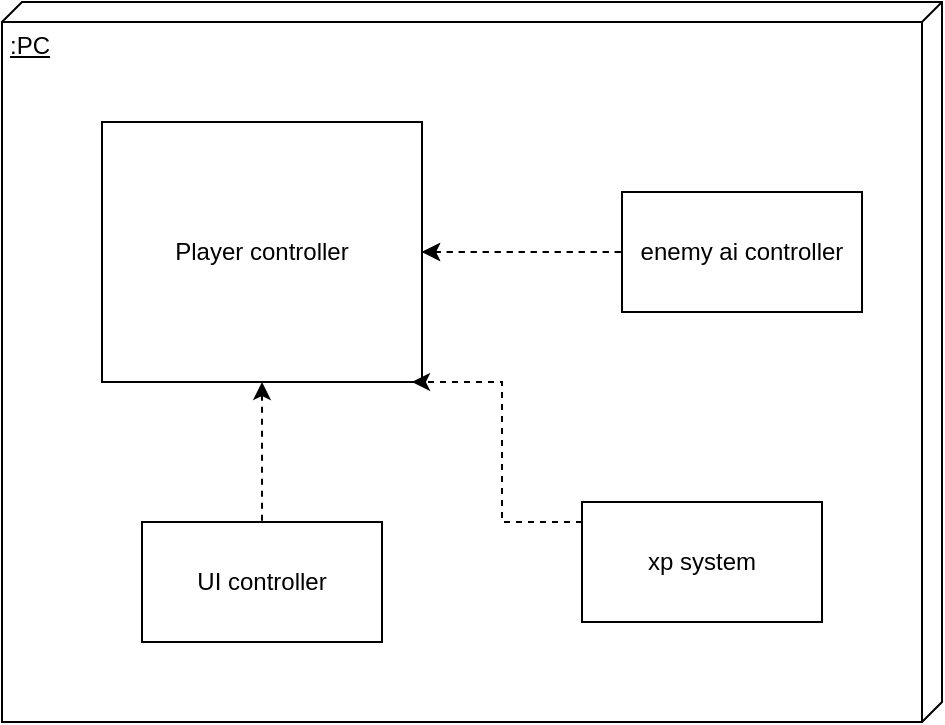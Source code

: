 <mxfile version="21.1.2" type="device">
  <diagram name="Page-1" id="1ecx687-9xLj5Babw4yN">
    <mxGraphModel dx="1418" dy="820" grid="1" gridSize="10" guides="1" tooltips="1" connect="1" arrows="1" fold="1" page="1" pageScale="1" pageWidth="850" pageHeight="1100" math="0" shadow="0">
      <root>
        <mxCell id="0" />
        <mxCell id="1" parent="0" />
        <mxCell id="bX_yzpHEBENAMoj_wyub-1" value=":PC" style="verticalAlign=top;align=left;spacingTop=8;spacingLeft=2;spacingRight=12;shape=cube;size=10;direction=south;fontStyle=4;html=1;movable=0;resizable=0;rotatable=0;deletable=0;editable=0;connectable=0;locked=1;" parent="1" vertex="1">
          <mxGeometry x="10" y="10" width="470" height="360" as="geometry" />
        </mxCell>
        <mxCell id="bX_yzpHEBENAMoj_wyub-4" value="" style="edgeStyle=orthogonalEdgeStyle;rounded=0;orthogonalLoop=1;jettySize=auto;html=1;startArrow=classic;startFill=1;endArrow=none;endFill=0;dashed=1;" parent="1" source="bX_yzpHEBENAMoj_wyub-2" target="bX_yzpHEBENAMoj_wyub-3" edge="1">
          <mxGeometry relative="1" as="geometry" />
        </mxCell>
        <mxCell id="bX_yzpHEBENAMoj_wyub-6" value="" style="edgeStyle=orthogonalEdgeStyle;rounded=0;orthogonalLoop=1;jettySize=auto;html=1;dashed=1;startArrow=classic;startFill=1;endArrow=none;endFill=0;" parent="1" source="bX_yzpHEBENAMoj_wyub-2" target="bX_yzpHEBENAMoj_wyub-5" edge="1">
          <mxGeometry relative="1" as="geometry" />
        </mxCell>
        <mxCell id="bX_yzpHEBENAMoj_wyub-7" value="" style="edgeStyle=orthogonalEdgeStyle;rounded=0;orthogonalLoop=1;jettySize=auto;html=1;dashed=1;startArrow=classic;startFill=1;endArrow=none;endFill=0;" parent="1" source="bX_yzpHEBENAMoj_wyub-2" target="bX_yzpHEBENAMoj_wyub-3" edge="1">
          <mxGeometry relative="1" as="geometry" />
        </mxCell>
        <mxCell id="bX_yzpHEBENAMoj_wyub-2" value="Player controller" style="whiteSpace=wrap;html=1;" parent="1" vertex="1">
          <mxGeometry x="60" y="70" width="160" height="130" as="geometry" />
        </mxCell>
        <mxCell id="bX_yzpHEBENAMoj_wyub-3" value="enemy ai controller" style="whiteSpace=wrap;html=1;" parent="1" vertex="1">
          <mxGeometry x="320" y="105" width="120" height="60" as="geometry" />
        </mxCell>
        <mxCell id="bX_yzpHEBENAMoj_wyub-5" value="UI controller" style="whiteSpace=wrap;html=1;" parent="1" vertex="1">
          <mxGeometry x="80" y="270" width="120" height="60" as="geometry" />
        </mxCell>
        <mxCell id="bX_yzpHEBENAMoj_wyub-9" style="edgeStyle=orthogonalEdgeStyle;rounded=0;orthogonalLoop=1;jettySize=auto;html=1;dashed=1;startArrow=none;startFill=0;endArrow=classic;endFill=1;" parent="1" source="bX_yzpHEBENAMoj_wyub-8" edge="1">
          <mxGeometry relative="1" as="geometry">
            <mxPoint x="215" y="200" as="targetPoint" />
            <Array as="points">
              <mxPoint x="260" y="270" />
              <mxPoint x="260" y="200" />
            </Array>
          </mxGeometry>
        </mxCell>
        <mxCell id="bX_yzpHEBENAMoj_wyub-8" value="xp system" style="whiteSpace=wrap;html=1;" parent="1" vertex="1">
          <mxGeometry x="300" y="260" width="120" height="60" as="geometry" />
        </mxCell>
      </root>
    </mxGraphModel>
  </diagram>
</mxfile>
